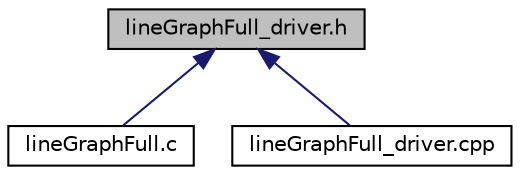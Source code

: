 digraph "lineGraphFull_driver.h"
{
 // LATEX_PDF_SIZE
  edge [fontname="Helvetica",fontsize="10",labelfontname="Helvetica",labelfontsize="10"];
  node [fontname="Helvetica",fontsize="10",shape=record];
  Node1 [label="lineGraphFull_driver.h",height=0.2,width=0.4,color="black", fillcolor="grey75", style="filled", fontcolor="black",tooltip=" "];
  Node1 -> Node2 [dir="back",color="midnightblue",fontsize="10",style="solid",fontname="Helvetica"];
  Node2 [label="lineGraphFull.c",height=0.2,width=0.4,color="black", fillcolor="white", style="filled",URL="$lineGraphFull_8c.html",tooltip=" "];
  Node1 -> Node3 [dir="back",color="midnightblue",fontsize="10",style="solid",fontname="Helvetica"];
  Node3 [label="lineGraphFull_driver.cpp",height=0.2,width=0.4,color="black", fillcolor="white", style="filled",URL="$lineGraphFull__driver_8cpp.html",tooltip=" "];
}
